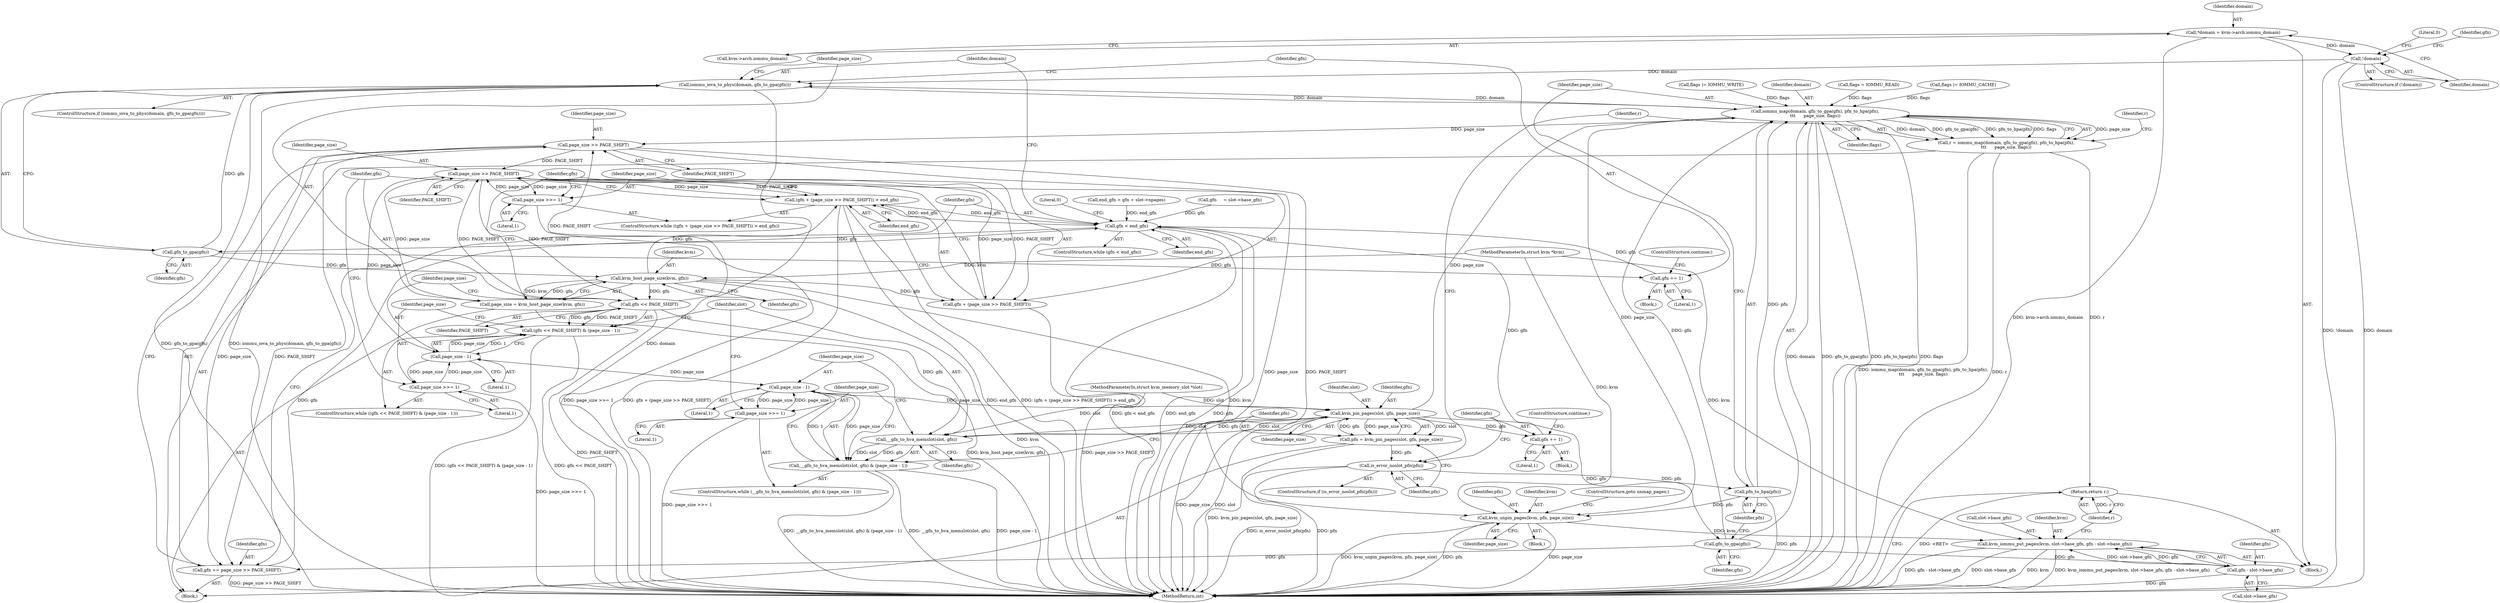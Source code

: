 digraph "0_linux_350b8bdd689cd2ab2c67c8a86a0be86cfa0751a7@API" {
"1000120" [label="(Call,*domain = kvm->arch.iommu_domain)"];
"1000129" [label="(Call,!domain)"];
"1000175" [label="(Call,iommu_iova_to_phys(domain, gfn_to_gpa(gfn)))"];
"1000238" [label="(Call,iommu_map(domain, gfn_to_gpa(gfn), pfn_to_hpa(pfn),\n\t\t\t      page_size, flags))"];
"1000236" [label="(Call,r = iommu_map(domain, gfn_to_gpa(gfn), pfn_to_hpa(pfn),\n\t\t\t      page_size, flags))"];
"1000272" [label="(Return,return r;)"];
"1000249" [label="(Call,kvm_unpin_pages(kvm, pfn, page_size))"];
"1000262" [label="(Call,kvm_iommu_put_pages(kvm, slot->base_gfn, gfn - slot->base_gfn))"];
"1000256" [label="(Call,page_size >> PAGE_SHIFT)"];
"1000193" [label="(Call,page_size >> PAGE_SHIFT)"];
"1000190" [label="(Call,(gfn + (page_size >> PAGE_SHIFT)) > end_gfn)"];
"1000169" [label="(Call,gfn < end_gfn)"];
"1000177" [label="(Call,gfn_to_gpa(gfn))"];
"1000180" [label="(Call,gfn += 1)"];
"1000186" [label="(Call,kvm_host_page_size(kvm, gfn))"];
"1000184" [label="(Call,page_size = kvm_host_page_size(kvm, gfn))"];
"1000191" [label="(Call,gfn + (page_size >> PAGE_SHIFT))"];
"1000202" [label="(Call,gfn << PAGE_SHIFT)"];
"1000201" [label="(Call,(gfn << PAGE_SHIFT) & (page_size - 1))"];
"1000213" [label="(Call,__gfn_to_hva_memslot(slot, gfn))"];
"1000212" [label="(Call,__gfn_to_hva_memslot(slot, gfn) & (page_size - 1))"];
"1000224" [label="(Call,kvm_pin_pages(slot, gfn, page_size))"];
"1000222" [label="(Call,pfn = kvm_pin_pages(slot, gfn, page_size))"];
"1000229" [label="(Call,is_error_noslot_pfn(pfn))"];
"1000242" [label="(Call,pfn_to_hpa(pfn))"];
"1000232" [label="(Call,gfn += 1)"];
"1000240" [label="(Call,gfn_to_gpa(gfn))"];
"1000254" [label="(Call,gfn += page_size >> PAGE_SHIFT)"];
"1000267" [label="(Call,gfn - slot->base_gfn)"];
"1000197" [label="(Call,page_size >>= 1)"];
"1000205" [label="(Call,page_size - 1)"];
"1000208" [label="(Call,page_size >>= 1)"];
"1000216" [label="(Call,page_size - 1)"];
"1000219" [label="(Call,page_size >>= 1)"];
"1000175" [label="(Call,iommu_iova_to_phys(domain, gfn_to_gpa(gfn)))"];
"1000244" [label="(Identifier,page_size)"];
"1000249" [label="(Call,kvm_unpin_pages(kvm, pfn, page_size))"];
"1000195" [label="(Identifier,PAGE_SHIFT)"];
"1000228" [label="(ControlStructure,if (is_error_noslot_pfn(pfn)))"];
"1000180" [label="(Call,gfn += 1)"];
"1000272" [label="(Return,return r;)"];
"1000235" [label="(ControlStructure,continue;)"];
"1000155" [label="(Call,flags |= IOMMU_WRITE)"];
"1000251" [label="(Identifier,pfn)"];
"1000267" [label="(Call,gfn - slot->base_gfn)"];
"1000177" [label="(Call,gfn_to_gpa(gfn))"];
"1000258" [label="(Identifier,PAGE_SHIFT)"];
"1000192" [label="(Identifier,gfn)"];
"1000257" [label="(Identifier,page_size)"];
"1000239" [label="(Identifier,domain)"];
"1000216" [label="(Call,page_size - 1)"];
"1000111" [label="(Block,)"];
"1000169" [label="(Call,gfn < end_gfn)"];
"1000198" [label="(Identifier,page_size)"];
"1000145" [label="(Call,flags = IOMMU_READ)"];
"1000193" [label="(Call,page_size >> PAGE_SHIFT)"];
"1000189" [label="(ControlStructure,while ((gfn + (page_size >> PAGE_SHIFT)) > end_gfn))"];
"1000241" [label="(Identifier,gfn)"];
"1000212" [label="(Call,__gfn_to_hva_memslot(slot, gfn) & (page_size - 1))"];
"1000236" [label="(Call,r = iommu_map(domain, gfn_to_gpa(gfn), pfn_to_hpa(pfn),\n\t\t\t      page_size, flags))"];
"1000217" [label="(Identifier,page_size)"];
"1000181" [label="(Identifier,gfn)"];
"1000121" [label="(Identifier,domain)"];
"1000182" [label="(Literal,1)"];
"1000194" [label="(Identifier,page_size)"];
"1000213" [label="(Call,__gfn_to_hva_memslot(slot, gfn))"];
"1000210" [label="(Literal,1)"];
"1000226" [label="(Identifier,gfn)"];
"1000183" [label="(ControlStructure,continue;)"];
"1000242" [label="(Call,pfn_to_hpa(pfn))"];
"1000203" [label="(Identifier,gfn)"];
"1000129" [label="(Call,!domain)"];
"1000176" [label="(Identifier,domain)"];
"1000233" [label="(Identifier,gfn)"];
"1000219" [label="(Call,page_size >>= 1)"];
"1000232" [label="(Call,gfn += 1)"];
"1000209" [label="(Identifier,page_size)"];
"1000240" [label="(Call,gfn_to_gpa(gfn))"];
"1000185" [label="(Identifier,page_size)"];
"1000222" [label="(Call,pfn = kvm_pin_pages(slot, gfn, page_size))"];
"1000260" [label="(Literal,0)"];
"1000229" [label="(Call,is_error_noslot_pfn(pfn))"];
"1000252" [label="(Identifier,page_size)"];
"1000274" [label="(MethodReturn,int)"];
"1000134" [label="(Identifier,gfn)"];
"1000220" [label="(Identifier,page_size)"];
"1000128" [label="(ControlStructure,if (!domain))"];
"1000207" [label="(Literal,1)"];
"1000238" [label="(Call,iommu_map(domain, gfn_to_gpa(gfn), pfn_to_hpa(pfn),\n\t\t\t      page_size, flags))"];
"1000199" [label="(Literal,1)"];
"1000263" [label="(Identifier,kvm)"];
"1000132" [label="(Literal,0)"];
"1000214" [label="(Identifier,slot)"];
"1000204" [label="(Identifier,PAGE_SHIFT)"];
"1000234" [label="(Literal,1)"];
"1000269" [label="(Call,slot->base_gfn)"];
"1000191" [label="(Call,gfn + (page_size >> PAGE_SHIFT))"];
"1000171" [label="(Identifier,end_gfn)"];
"1000256" [label="(Call,page_size >> PAGE_SHIFT)"];
"1000188" [label="(Identifier,gfn)"];
"1000255" [label="(Identifier,gfn)"];
"1000250" [label="(Identifier,kvm)"];
"1000262" [label="(Call,kvm_iommu_put_pages(kvm, slot->base_gfn, gfn - slot->base_gfn))"];
"1000138" [label="(Call,end_gfn = gfn + slot->npages)"];
"1000237" [label="(Identifier,r)"];
"1000268" [label="(Identifier,gfn)"];
"1000110" [label="(MethodParameterIn,struct kvm_memory_slot *slot)"];
"1000170" [label="(Identifier,gfn)"];
"1000253" [label="(ControlStructure,goto unmap_pages;)"];
"1000223" [label="(Identifier,pfn)"];
"1000206" [label="(Identifier,page_size)"];
"1000254" [label="(Call,gfn += page_size >> PAGE_SHIFT)"];
"1000165" [label="(Call,flags |= IOMMU_CACHE)"];
"1000202" [label="(Call,gfn << PAGE_SHIFT)"];
"1000197" [label="(Call,page_size >>= 1)"];
"1000211" [label="(ControlStructure,while (__gfn_to_hva_memslot(slot, gfn) & (page_size - 1)))"];
"1000122" [label="(Call,kvm->arch.iommu_domain)"];
"1000187" [label="(Identifier,kvm)"];
"1000196" [label="(Identifier,end_gfn)"];
"1000225" [label="(Identifier,slot)"];
"1000231" [label="(Block,)"];
"1000248" [label="(Block,)"];
"1000243" [label="(Identifier,pfn)"];
"1000109" [label="(MethodParameterIn,struct kvm *kvm)"];
"1000190" [label="(Call,(gfn + (page_size >> PAGE_SHIFT)) > end_gfn)"];
"1000200" [label="(ControlStructure,while ((gfn << PAGE_SHIFT) & (page_size - 1)))"];
"1000168" [label="(ControlStructure,while (gfn < end_gfn))"];
"1000273" [label="(Identifier,r)"];
"1000227" [label="(Identifier,page_size)"];
"1000186" [label="(Call,kvm_host_page_size(kvm, gfn))"];
"1000174" [label="(ControlStructure,if (iommu_iova_to_phys(domain, gfn_to_gpa(gfn))))"];
"1000133" [label="(Call,gfn     = slot->base_gfn)"];
"1000230" [label="(Identifier,pfn)"];
"1000221" [label="(Literal,1)"];
"1000184" [label="(Call,page_size = kvm_host_page_size(kvm, gfn))"];
"1000178" [label="(Identifier,gfn)"];
"1000201" [label="(Call,(gfn << PAGE_SHIFT) & (page_size - 1))"];
"1000120" [label="(Call,*domain = kvm->arch.iommu_domain)"];
"1000247" [label="(Identifier,r)"];
"1000224" [label="(Call,kvm_pin_pages(slot, gfn, page_size))"];
"1000264" [label="(Call,slot->base_gfn)"];
"1000130" [label="(Identifier,domain)"];
"1000245" [label="(Identifier,flags)"];
"1000208" [label="(Call,page_size >>= 1)"];
"1000218" [label="(Literal,1)"];
"1000179" [label="(Block,)"];
"1000205" [label="(Call,page_size - 1)"];
"1000172" [label="(Block,)"];
"1000215" [label="(Identifier,gfn)"];
"1000120" -> "1000111"  [label="AST: "];
"1000120" -> "1000122"  [label="CFG: "];
"1000121" -> "1000120"  [label="AST: "];
"1000122" -> "1000120"  [label="AST: "];
"1000130" -> "1000120"  [label="CFG: "];
"1000120" -> "1000274"  [label="DDG: kvm->arch.iommu_domain"];
"1000120" -> "1000129"  [label="DDG: domain"];
"1000129" -> "1000128"  [label="AST: "];
"1000129" -> "1000130"  [label="CFG: "];
"1000130" -> "1000129"  [label="AST: "];
"1000132" -> "1000129"  [label="CFG: "];
"1000134" -> "1000129"  [label="CFG: "];
"1000129" -> "1000274"  [label="DDG: domain"];
"1000129" -> "1000274"  [label="DDG: !domain"];
"1000129" -> "1000175"  [label="DDG: domain"];
"1000175" -> "1000174"  [label="AST: "];
"1000175" -> "1000177"  [label="CFG: "];
"1000176" -> "1000175"  [label="AST: "];
"1000177" -> "1000175"  [label="AST: "];
"1000181" -> "1000175"  [label="CFG: "];
"1000185" -> "1000175"  [label="CFG: "];
"1000175" -> "1000274"  [label="DDG: domain"];
"1000175" -> "1000274"  [label="DDG: gfn_to_gpa(gfn)"];
"1000175" -> "1000274"  [label="DDG: iommu_iova_to_phys(domain, gfn_to_gpa(gfn))"];
"1000238" -> "1000175"  [label="DDG: domain"];
"1000177" -> "1000175"  [label="DDG: gfn"];
"1000175" -> "1000238"  [label="DDG: domain"];
"1000238" -> "1000236"  [label="AST: "];
"1000238" -> "1000245"  [label="CFG: "];
"1000239" -> "1000238"  [label="AST: "];
"1000240" -> "1000238"  [label="AST: "];
"1000242" -> "1000238"  [label="AST: "];
"1000244" -> "1000238"  [label="AST: "];
"1000245" -> "1000238"  [label="AST: "];
"1000236" -> "1000238"  [label="CFG: "];
"1000238" -> "1000274"  [label="DDG: domain"];
"1000238" -> "1000274"  [label="DDG: gfn_to_gpa(gfn)"];
"1000238" -> "1000274"  [label="DDG: pfn_to_hpa(pfn)"];
"1000238" -> "1000274"  [label="DDG: flags"];
"1000238" -> "1000236"  [label="DDG: page_size"];
"1000238" -> "1000236"  [label="DDG: domain"];
"1000238" -> "1000236"  [label="DDG: gfn_to_gpa(gfn)"];
"1000238" -> "1000236"  [label="DDG: pfn_to_hpa(pfn)"];
"1000238" -> "1000236"  [label="DDG: flags"];
"1000240" -> "1000238"  [label="DDG: gfn"];
"1000242" -> "1000238"  [label="DDG: pfn"];
"1000224" -> "1000238"  [label="DDG: page_size"];
"1000165" -> "1000238"  [label="DDG: flags"];
"1000155" -> "1000238"  [label="DDG: flags"];
"1000145" -> "1000238"  [label="DDG: flags"];
"1000238" -> "1000249"  [label="DDG: page_size"];
"1000238" -> "1000256"  [label="DDG: page_size"];
"1000236" -> "1000172"  [label="AST: "];
"1000237" -> "1000236"  [label="AST: "];
"1000247" -> "1000236"  [label="CFG: "];
"1000236" -> "1000274"  [label="DDG: r"];
"1000236" -> "1000274"  [label="DDG: iommu_map(domain, gfn_to_gpa(gfn), pfn_to_hpa(pfn),\n\t\t\t      page_size, flags)"];
"1000236" -> "1000272"  [label="DDG: r"];
"1000272" -> "1000111"  [label="AST: "];
"1000272" -> "1000273"  [label="CFG: "];
"1000273" -> "1000272"  [label="AST: "];
"1000274" -> "1000272"  [label="CFG: "];
"1000272" -> "1000274"  [label="DDG: <RET>"];
"1000273" -> "1000272"  [label="DDG: r"];
"1000249" -> "1000248"  [label="AST: "];
"1000249" -> "1000252"  [label="CFG: "];
"1000250" -> "1000249"  [label="AST: "];
"1000251" -> "1000249"  [label="AST: "];
"1000252" -> "1000249"  [label="AST: "];
"1000253" -> "1000249"  [label="CFG: "];
"1000249" -> "1000274"  [label="DDG: pfn"];
"1000249" -> "1000274"  [label="DDG: page_size"];
"1000249" -> "1000274"  [label="DDG: kvm_unpin_pages(kvm, pfn, page_size)"];
"1000186" -> "1000249"  [label="DDG: kvm"];
"1000109" -> "1000249"  [label="DDG: kvm"];
"1000242" -> "1000249"  [label="DDG: pfn"];
"1000249" -> "1000262"  [label="DDG: kvm"];
"1000262" -> "1000111"  [label="AST: "];
"1000262" -> "1000267"  [label="CFG: "];
"1000263" -> "1000262"  [label="AST: "];
"1000264" -> "1000262"  [label="AST: "];
"1000267" -> "1000262"  [label="AST: "];
"1000273" -> "1000262"  [label="CFG: "];
"1000262" -> "1000274"  [label="DDG: gfn - slot->base_gfn"];
"1000262" -> "1000274"  [label="DDG: slot->base_gfn"];
"1000262" -> "1000274"  [label="DDG: kvm"];
"1000262" -> "1000274"  [label="DDG: kvm_iommu_put_pages(kvm, slot->base_gfn, gfn - slot->base_gfn)"];
"1000109" -> "1000262"  [label="DDG: kvm"];
"1000267" -> "1000262"  [label="DDG: slot->base_gfn"];
"1000267" -> "1000262"  [label="DDG: gfn"];
"1000256" -> "1000254"  [label="AST: "];
"1000256" -> "1000258"  [label="CFG: "];
"1000257" -> "1000256"  [label="AST: "];
"1000258" -> "1000256"  [label="AST: "];
"1000254" -> "1000256"  [label="CFG: "];
"1000256" -> "1000274"  [label="DDG: PAGE_SHIFT"];
"1000256" -> "1000274"  [label="DDG: page_size"];
"1000256" -> "1000193"  [label="DDG: PAGE_SHIFT"];
"1000256" -> "1000254"  [label="DDG: page_size"];
"1000256" -> "1000254"  [label="DDG: PAGE_SHIFT"];
"1000202" -> "1000256"  [label="DDG: PAGE_SHIFT"];
"1000193" -> "1000191"  [label="AST: "];
"1000193" -> "1000195"  [label="CFG: "];
"1000194" -> "1000193"  [label="AST: "];
"1000195" -> "1000193"  [label="AST: "];
"1000191" -> "1000193"  [label="CFG: "];
"1000193" -> "1000190"  [label="DDG: page_size"];
"1000193" -> "1000190"  [label="DDG: PAGE_SHIFT"];
"1000193" -> "1000191"  [label="DDG: page_size"];
"1000193" -> "1000191"  [label="DDG: PAGE_SHIFT"];
"1000184" -> "1000193"  [label="DDG: page_size"];
"1000197" -> "1000193"  [label="DDG: page_size"];
"1000202" -> "1000193"  [label="DDG: PAGE_SHIFT"];
"1000193" -> "1000197"  [label="DDG: page_size"];
"1000193" -> "1000202"  [label="DDG: PAGE_SHIFT"];
"1000193" -> "1000205"  [label="DDG: page_size"];
"1000190" -> "1000189"  [label="AST: "];
"1000190" -> "1000196"  [label="CFG: "];
"1000191" -> "1000190"  [label="AST: "];
"1000196" -> "1000190"  [label="AST: "];
"1000198" -> "1000190"  [label="CFG: "];
"1000203" -> "1000190"  [label="CFG: "];
"1000190" -> "1000274"  [label="DDG: (gfn + (page_size >> PAGE_SHIFT)) > end_gfn"];
"1000190" -> "1000274"  [label="DDG: gfn + (page_size >> PAGE_SHIFT)"];
"1000190" -> "1000274"  [label="DDG: end_gfn"];
"1000190" -> "1000169"  [label="DDG: end_gfn"];
"1000186" -> "1000190"  [label="DDG: gfn"];
"1000169" -> "1000190"  [label="DDG: end_gfn"];
"1000169" -> "1000168"  [label="AST: "];
"1000169" -> "1000171"  [label="CFG: "];
"1000170" -> "1000169"  [label="AST: "];
"1000171" -> "1000169"  [label="AST: "];
"1000176" -> "1000169"  [label="CFG: "];
"1000260" -> "1000169"  [label="CFG: "];
"1000169" -> "1000274"  [label="DDG: gfn < end_gfn"];
"1000169" -> "1000274"  [label="DDG: end_gfn"];
"1000169" -> "1000274"  [label="DDG: gfn"];
"1000232" -> "1000169"  [label="DDG: gfn"];
"1000254" -> "1000169"  [label="DDG: gfn"];
"1000180" -> "1000169"  [label="DDG: gfn"];
"1000133" -> "1000169"  [label="DDG: gfn"];
"1000138" -> "1000169"  [label="DDG: end_gfn"];
"1000169" -> "1000177"  [label="DDG: gfn"];
"1000177" -> "1000178"  [label="CFG: "];
"1000178" -> "1000177"  [label="AST: "];
"1000177" -> "1000180"  [label="DDG: gfn"];
"1000177" -> "1000186"  [label="DDG: gfn"];
"1000180" -> "1000179"  [label="AST: "];
"1000180" -> "1000182"  [label="CFG: "];
"1000181" -> "1000180"  [label="AST: "];
"1000182" -> "1000180"  [label="AST: "];
"1000183" -> "1000180"  [label="CFG: "];
"1000186" -> "1000184"  [label="AST: "];
"1000186" -> "1000188"  [label="CFG: "];
"1000187" -> "1000186"  [label="AST: "];
"1000188" -> "1000186"  [label="AST: "];
"1000184" -> "1000186"  [label="CFG: "];
"1000186" -> "1000274"  [label="DDG: kvm"];
"1000186" -> "1000184"  [label="DDG: kvm"];
"1000186" -> "1000184"  [label="DDG: gfn"];
"1000109" -> "1000186"  [label="DDG: kvm"];
"1000186" -> "1000191"  [label="DDG: gfn"];
"1000186" -> "1000202"  [label="DDG: gfn"];
"1000184" -> "1000172"  [label="AST: "];
"1000185" -> "1000184"  [label="AST: "];
"1000192" -> "1000184"  [label="CFG: "];
"1000184" -> "1000274"  [label="DDG: kvm_host_page_size(kvm, gfn)"];
"1000192" -> "1000191"  [label="AST: "];
"1000196" -> "1000191"  [label="CFG: "];
"1000191" -> "1000274"  [label="DDG: page_size >> PAGE_SHIFT"];
"1000202" -> "1000201"  [label="AST: "];
"1000202" -> "1000204"  [label="CFG: "];
"1000203" -> "1000202"  [label="AST: "];
"1000204" -> "1000202"  [label="AST: "];
"1000206" -> "1000202"  [label="CFG: "];
"1000202" -> "1000274"  [label="DDG: PAGE_SHIFT"];
"1000202" -> "1000201"  [label="DDG: gfn"];
"1000202" -> "1000201"  [label="DDG: PAGE_SHIFT"];
"1000202" -> "1000213"  [label="DDG: gfn"];
"1000201" -> "1000200"  [label="AST: "];
"1000201" -> "1000205"  [label="CFG: "];
"1000205" -> "1000201"  [label="AST: "];
"1000209" -> "1000201"  [label="CFG: "];
"1000214" -> "1000201"  [label="CFG: "];
"1000201" -> "1000274"  [label="DDG: (gfn << PAGE_SHIFT) & (page_size - 1)"];
"1000201" -> "1000274"  [label="DDG: gfn << PAGE_SHIFT"];
"1000205" -> "1000201"  [label="DDG: page_size"];
"1000205" -> "1000201"  [label="DDG: 1"];
"1000213" -> "1000212"  [label="AST: "];
"1000213" -> "1000215"  [label="CFG: "];
"1000214" -> "1000213"  [label="AST: "];
"1000215" -> "1000213"  [label="AST: "];
"1000217" -> "1000213"  [label="CFG: "];
"1000213" -> "1000212"  [label="DDG: slot"];
"1000213" -> "1000212"  [label="DDG: gfn"];
"1000224" -> "1000213"  [label="DDG: slot"];
"1000110" -> "1000213"  [label="DDG: slot"];
"1000213" -> "1000224"  [label="DDG: slot"];
"1000213" -> "1000224"  [label="DDG: gfn"];
"1000212" -> "1000211"  [label="AST: "];
"1000212" -> "1000216"  [label="CFG: "];
"1000216" -> "1000212"  [label="AST: "];
"1000220" -> "1000212"  [label="CFG: "];
"1000223" -> "1000212"  [label="CFG: "];
"1000212" -> "1000274"  [label="DDG: page_size - 1"];
"1000212" -> "1000274"  [label="DDG: __gfn_to_hva_memslot(slot, gfn) & (page_size - 1)"];
"1000212" -> "1000274"  [label="DDG: __gfn_to_hva_memslot(slot, gfn)"];
"1000216" -> "1000212"  [label="DDG: page_size"];
"1000216" -> "1000212"  [label="DDG: 1"];
"1000224" -> "1000222"  [label="AST: "];
"1000224" -> "1000227"  [label="CFG: "];
"1000225" -> "1000224"  [label="AST: "];
"1000226" -> "1000224"  [label="AST: "];
"1000227" -> "1000224"  [label="AST: "];
"1000222" -> "1000224"  [label="CFG: "];
"1000224" -> "1000274"  [label="DDG: slot"];
"1000224" -> "1000274"  [label="DDG: page_size"];
"1000224" -> "1000222"  [label="DDG: slot"];
"1000224" -> "1000222"  [label="DDG: gfn"];
"1000224" -> "1000222"  [label="DDG: page_size"];
"1000110" -> "1000224"  [label="DDG: slot"];
"1000216" -> "1000224"  [label="DDG: page_size"];
"1000224" -> "1000232"  [label="DDG: gfn"];
"1000224" -> "1000240"  [label="DDG: gfn"];
"1000222" -> "1000172"  [label="AST: "];
"1000223" -> "1000222"  [label="AST: "];
"1000230" -> "1000222"  [label="CFG: "];
"1000222" -> "1000274"  [label="DDG: kvm_pin_pages(slot, gfn, page_size)"];
"1000222" -> "1000229"  [label="DDG: pfn"];
"1000229" -> "1000228"  [label="AST: "];
"1000229" -> "1000230"  [label="CFG: "];
"1000230" -> "1000229"  [label="AST: "];
"1000233" -> "1000229"  [label="CFG: "];
"1000237" -> "1000229"  [label="CFG: "];
"1000229" -> "1000274"  [label="DDG: is_error_noslot_pfn(pfn)"];
"1000229" -> "1000274"  [label="DDG: pfn"];
"1000229" -> "1000242"  [label="DDG: pfn"];
"1000242" -> "1000243"  [label="CFG: "];
"1000243" -> "1000242"  [label="AST: "];
"1000244" -> "1000242"  [label="CFG: "];
"1000242" -> "1000274"  [label="DDG: pfn"];
"1000232" -> "1000231"  [label="AST: "];
"1000232" -> "1000234"  [label="CFG: "];
"1000233" -> "1000232"  [label="AST: "];
"1000234" -> "1000232"  [label="AST: "];
"1000235" -> "1000232"  [label="CFG: "];
"1000240" -> "1000241"  [label="CFG: "];
"1000241" -> "1000240"  [label="AST: "];
"1000243" -> "1000240"  [label="CFG: "];
"1000240" -> "1000254"  [label="DDG: gfn"];
"1000240" -> "1000267"  [label="DDG: gfn"];
"1000254" -> "1000172"  [label="AST: "];
"1000255" -> "1000254"  [label="AST: "];
"1000170" -> "1000254"  [label="CFG: "];
"1000254" -> "1000274"  [label="DDG: page_size >> PAGE_SHIFT"];
"1000267" -> "1000269"  [label="CFG: "];
"1000268" -> "1000267"  [label="AST: "];
"1000269" -> "1000267"  [label="AST: "];
"1000267" -> "1000274"  [label="DDG: gfn"];
"1000197" -> "1000189"  [label="AST: "];
"1000197" -> "1000199"  [label="CFG: "];
"1000198" -> "1000197"  [label="AST: "];
"1000199" -> "1000197"  [label="AST: "];
"1000192" -> "1000197"  [label="CFG: "];
"1000197" -> "1000274"  [label="DDG: page_size >>= 1"];
"1000205" -> "1000207"  [label="CFG: "];
"1000206" -> "1000205"  [label="AST: "];
"1000207" -> "1000205"  [label="AST: "];
"1000208" -> "1000205"  [label="DDG: page_size"];
"1000205" -> "1000208"  [label="DDG: page_size"];
"1000205" -> "1000216"  [label="DDG: page_size"];
"1000208" -> "1000200"  [label="AST: "];
"1000208" -> "1000210"  [label="CFG: "];
"1000209" -> "1000208"  [label="AST: "];
"1000210" -> "1000208"  [label="AST: "];
"1000203" -> "1000208"  [label="CFG: "];
"1000208" -> "1000274"  [label="DDG: page_size >>= 1"];
"1000216" -> "1000218"  [label="CFG: "];
"1000217" -> "1000216"  [label="AST: "];
"1000218" -> "1000216"  [label="AST: "];
"1000219" -> "1000216"  [label="DDG: page_size"];
"1000216" -> "1000219"  [label="DDG: page_size"];
"1000219" -> "1000211"  [label="AST: "];
"1000219" -> "1000221"  [label="CFG: "];
"1000220" -> "1000219"  [label="AST: "];
"1000221" -> "1000219"  [label="AST: "];
"1000214" -> "1000219"  [label="CFG: "];
"1000219" -> "1000274"  [label="DDG: page_size >>= 1"];
}

